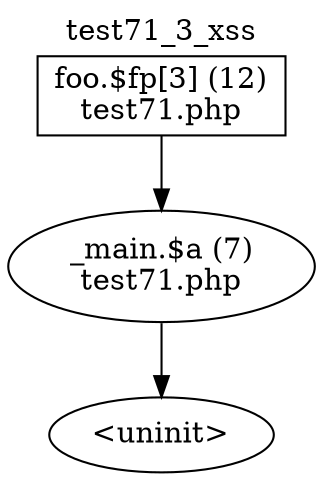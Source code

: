 digraph cfg {
  label="test71_3_xss";
  labelloc=t;
  n1 [shape=box, label="foo.$fp[3] (12)\ntest71.php"];
  n2 [shape=ellipse, label="_main.$a (7)\ntest71.php"];
  n3 [shape=ellipse, label="<uninit>"];
  n1 -> n2;
  n2 -> n3;
}
